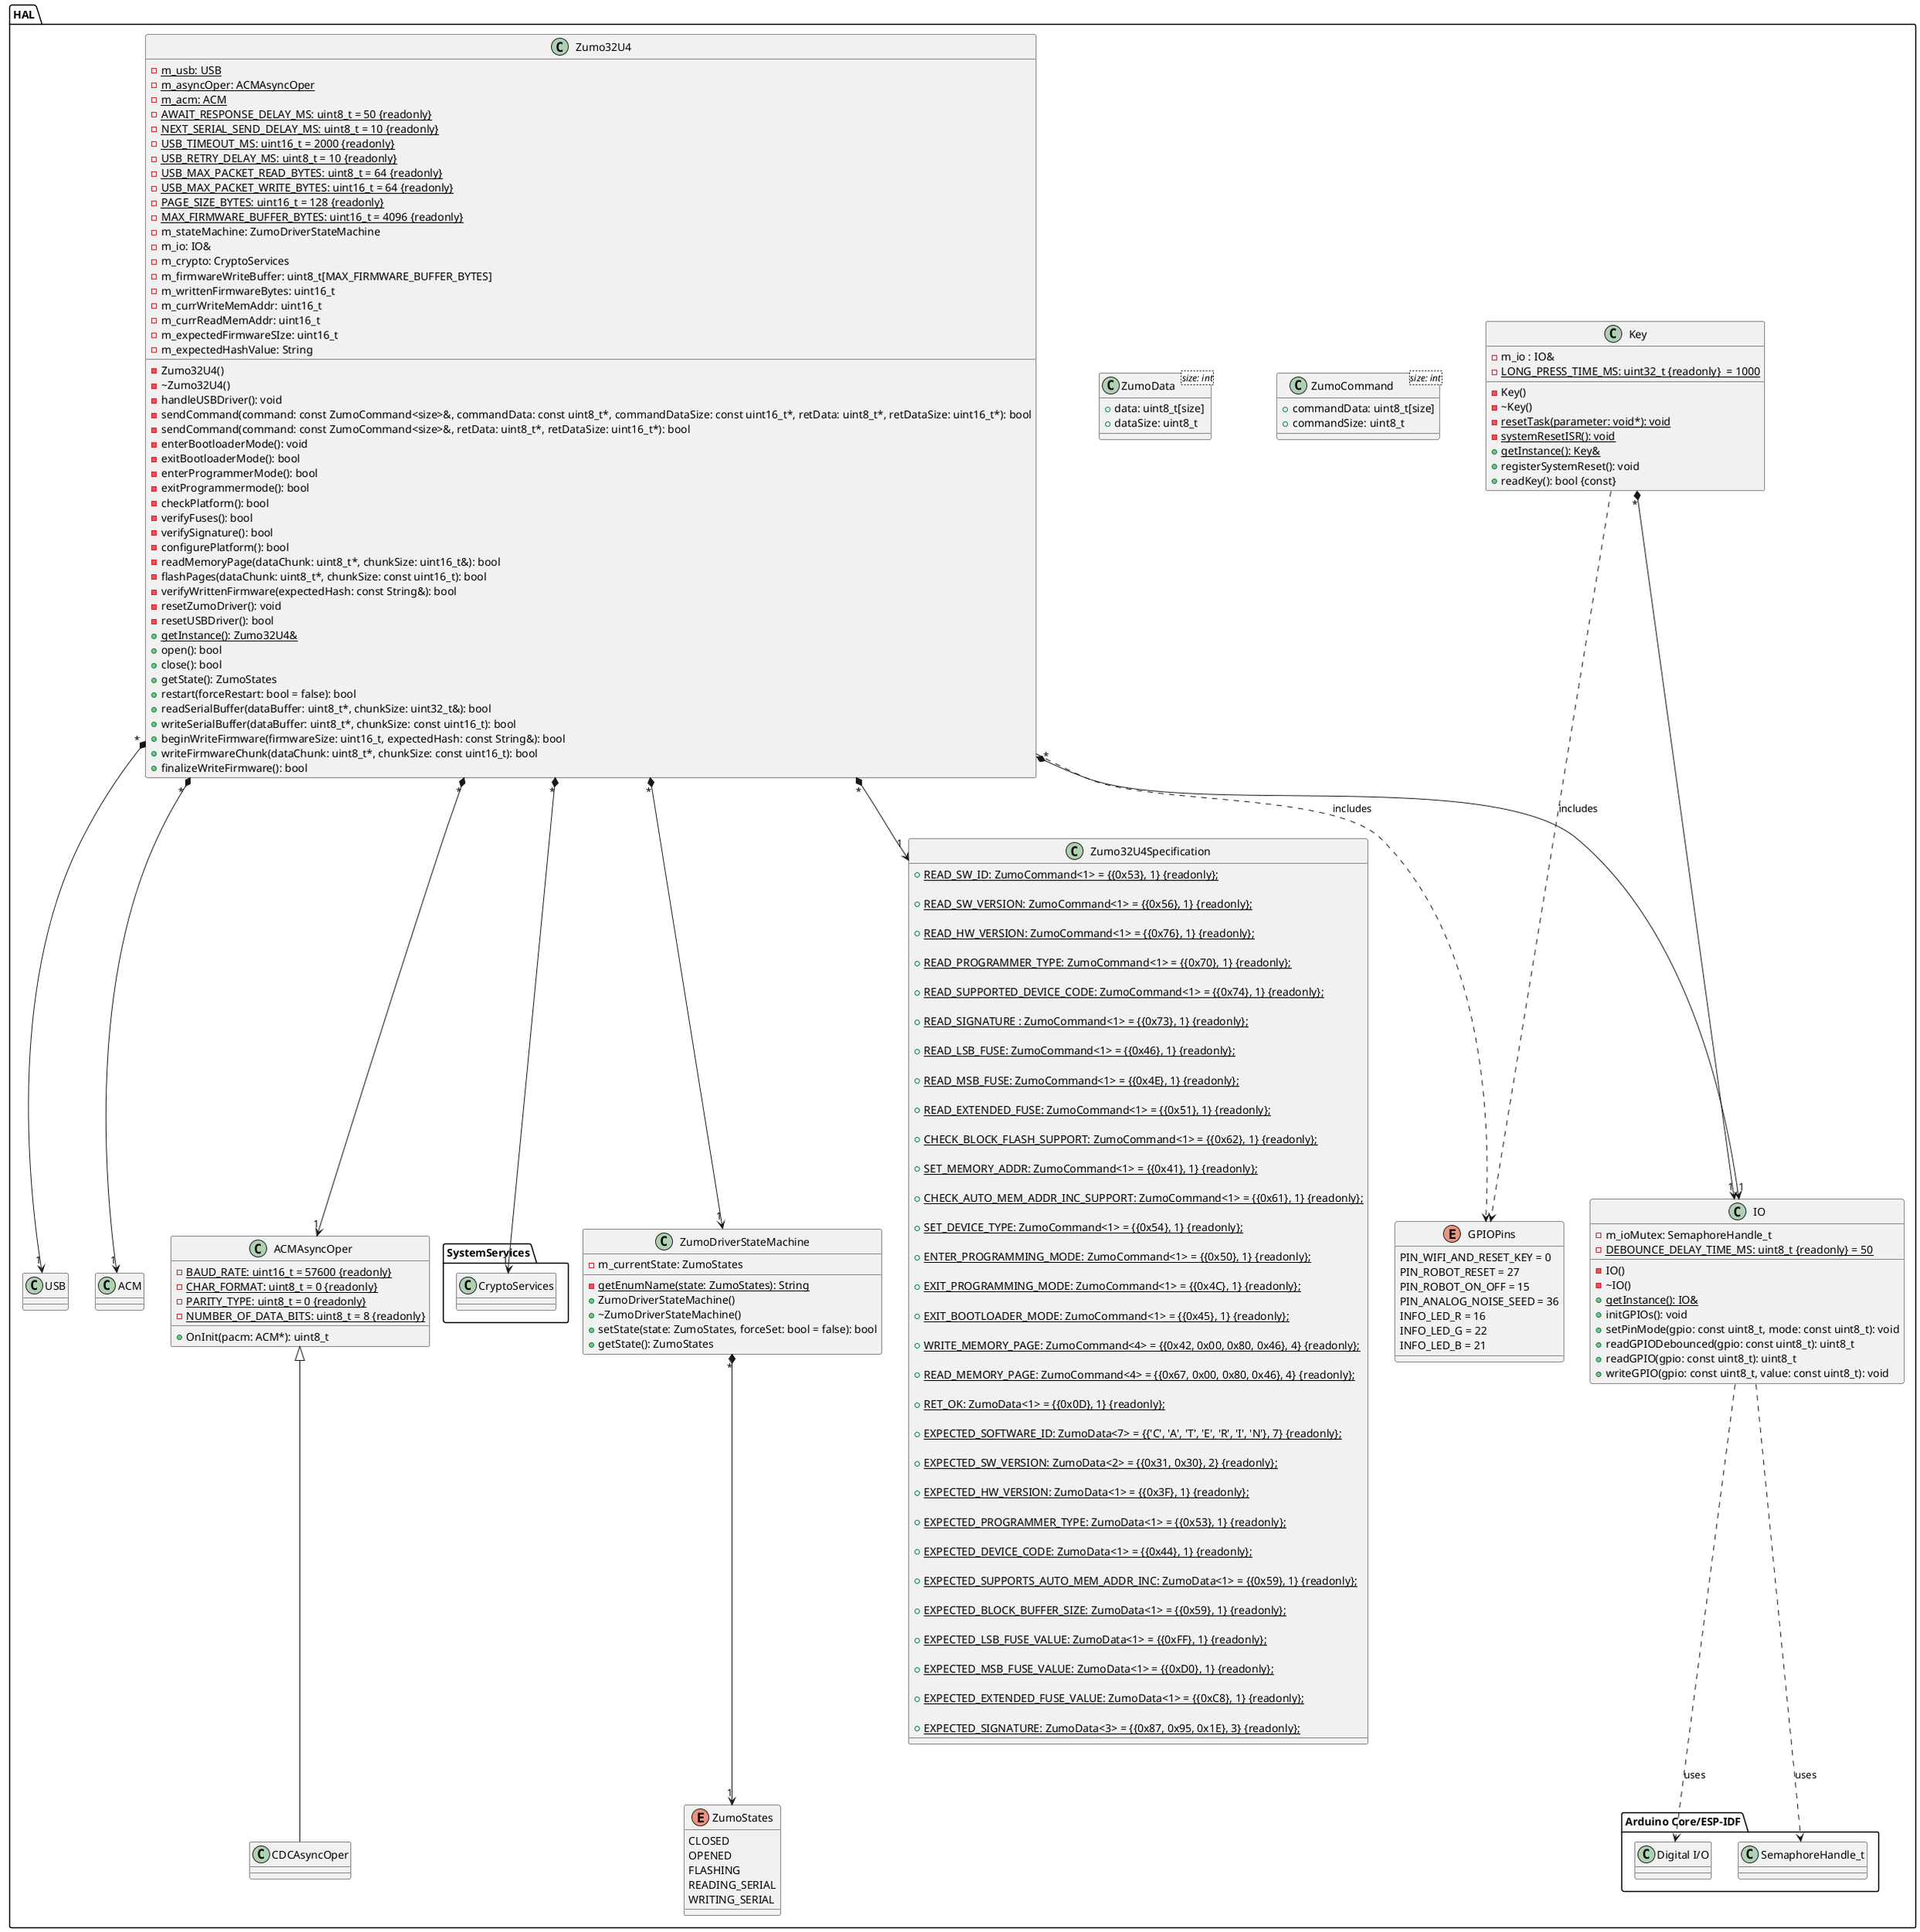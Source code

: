 @startuml
package HAL
{
    package "Arduino Core/ESP-IDF"
    {
        class "Digital I/O" as ArduinoIO
        class SemaphoreHandle_t
    }

    package "SystemServices"
    {
        class CryptoServices
    }

    enum GPIOPins
    {
        PIN_WIFI_AND_RESET_KEY = 0
        PIN_ROBOT_RESET = 27
        PIN_ROBOT_ON_OFF = 15
        PIN_ANALOG_NOISE_SEED = 36
        INFO_LED_R = 16
        INFO_LED_G = 22
        INFO_LED_B = 21
    }

    class IO
    {
        - m_ioMutex: SemaphoreHandle_t
        - {static} DEBOUNCE_DELAY_TIME_MS: uint8_t {readonly} = 50
        - IO()
        - ~IO()
        + {static} getInstance(): IO&
        + initGPIOs(): void
        + setPinMode(gpio: const uint8_t, mode: const uint8_t): void
        + readGPIODebounced(gpio: const uint8_t): uint8_t
        + readGPIO(gpio: const uint8_t): uint8_t
        + writeGPIO(gpio: const uint8_t, value: const uint8_t): void
    }
    IO  ..> ArduinoIO : uses
    IO  ..> SemaphoreHandle_t : uses

    class Key
    {
        - m_io : IO&
        - {static} LONG_PRESS_TIME_MS: uint32_t {readonly}  = 1000
        - Key()
        - ~Key()
        - {static} resetTask(parameter: void*): void
        - {static} systemResetISR(): void
        + {static} getInstance(): Key&
        + registerSystemReset(): void
        + readKey(): bool {const}
    }
    Key "*" *--> "1" IO
    Key ..> GPIOPins : includes

    enum ZumoStates
    {
        CLOSED
        OPENED
        FLASHING
        READING_SERIAL
        WRITING_SERIAL
    }

    class ZumoDriverStateMachine
    {
        - m_currentState: ZumoStates
        - {static} getEnumName(state: ZumoStates): String
        + ZumoDriverStateMachine()
        + ~ZumoDriverStateMachine()
        + setState(state: ZumoStates, forceSet: bool = false): bool
        + getState(): ZumoStates
    }
    ZumoDriverStateMachine "*" *--> "1" ZumoStates

    class ZumoCommand<size: int>
    {
        + commandData: uint8_t[size]
        + commandSize: uint8_t
    }

    class ZumoData<size: int>
    {
        + data: uint8_t[size]
        + dataSize: uint8_t
    }

    class Zumo32U4Specification
    {
        + {static} READ_SW_ID: ZumoCommand<1> = {{0x53}, 1} {readonly};

        + {static} READ_SW_VERSION: ZumoCommand<1> = {{0x56}, 1} {readonly};

        + {static} READ_HW_VERSION: ZumoCommand<1> = {{0x76}, 1} {readonly};

        + {static} READ_PROGRAMMER_TYPE: ZumoCommand<1> = {{0x70}, 1} {readonly};

        + {static} READ_SUPPORTED_DEVICE_CODE: ZumoCommand<1> = {{0x74}, 1} {readonly};

        + {static} READ_SIGNATURE : ZumoCommand<1> = {{0x73}, 1} {readonly};

        + {static} READ_LSB_FUSE: ZumoCommand<1> = {{0x46}, 1} {readonly};

        + {static} READ_MSB_FUSE: ZumoCommand<1> = {{0x4E}, 1} {readonly};

        + {static} READ_EXTENDED_FUSE: ZumoCommand<1> = {{0x51}, 1} {readonly};

        + {static} CHECK_BLOCK_FLASH_SUPPORT: ZumoCommand<1> = {{0x62}, 1} {readonly};

        + {static} SET_MEMORY_ADDR: ZumoCommand<1> = {{0x41}, 1} {readonly};

        + {static} CHECK_AUTO_MEM_ADDR_INC_SUPPORT: ZumoCommand<1> = {{0x61}, 1} {readonly};

        + {static} SET_DEVICE_TYPE: ZumoCommand<1> = {{0x54}, 1} {readonly};

        + {static} ENTER_PROGRAMMING_MODE: ZumoCommand<1> = {{0x50}, 1} {readonly};

        + {static} EXIT_PROGRAMMING_MODE: ZumoCommand<1> = {{0x4C}, 1} {readonly};

        + {static} EXIT_BOOTLOADER_MODE: ZumoCommand<1> = {{0x45}, 1} {readonly};

        + {static} WRITE_MEMORY_PAGE: ZumoCommand<4> = {{0x42, 0x00, 0x80, 0x46}, 4} {readonly};

        + {static} READ_MEMORY_PAGE: ZumoCommand<4> = {{0x67, 0x00, 0x80, 0x46}, 4} {readonly};

        + {static} RET_OK: ZumoData<1> = {{0x0D}, 1} {readonly};

        + {static} EXPECTED_SOFTWARE_ID: ZumoData<7> = {{'C', 'A', 'T', 'E', 'R', 'I', 'N'}, 7} {readonly};

        + {static} EXPECTED_SW_VERSION: ZumoData<2> = {{0x31, 0x30}, 2} {readonly};

        + {static} EXPECTED_HW_VERSION: ZumoData<1> = {{0x3F}, 1} {readonly};

        + {static} EXPECTED_PROGRAMMER_TYPE: ZumoData<1> = {{0x53}, 1} {readonly};

        + {static} EXPECTED_DEVICE_CODE: ZumoData<1> = {{0x44}, 1} {readonly};

        + {static} EXPECTED_SUPPORTS_AUTO_MEM_ADDR_INC: ZumoData<1> = {{0x59}, 1} {readonly};

        + {static} EXPECTED_BLOCK_BUFFER_SIZE: ZumoData<1> = {{0x59}, 1} {readonly};

        + {static} EXPECTED_LSB_FUSE_VALUE: ZumoData<1> = {{0xFF}, 1} {readonly};

        + {static} EXPECTED_MSB_FUSE_VALUE: ZumoData<1> = {{0xD0}, 1} {readonly};

        + {static} EXPECTED_EXTENDED_FUSE_VALUE: ZumoData<1> = {{0xC8}, 1} {readonly};

        + {static} EXPECTED_SIGNATURE: ZumoData<3> = {{0x87, 0x95, 0x1E}, 3} {readonly};
    }

    class ACMAsyncOper
    {
        + OnInit(pacm: ACM*): uint8_t
        - {static} BAUD_RATE: uint16_t = 57600 {readonly}
        - {static} CHAR_FORMAT: uint8_t = 0 {readonly}
        - {static} PARITY_TYPE: uint8_t = 0 {readonly}
        - {static} NUMBER_OF_DATA_BITS: uint8_t = 8 {readonly}
    }
    ACMAsyncOper <|-- CDCAsyncOper

    class Zumo32U4
    {
        - {static} m_usb: USB
        - {static} m_asyncOper: ACMAsyncOper
        - {static} m_acm: ACM
        - {static} AWAIT_RESPONSE_DELAY_MS: uint8_t = 50 {readonly}
        - {static} NEXT_SERIAL_SEND_DELAY_MS: uint8_t = 10 {readonly}
        - {static} USB_TIMEOUT_MS: uint16_t = 2000 {readonly}
        - {static} USB_RETRY_DELAY_MS: uint8_t = 10 {readonly}
        - {static} USB_MAX_PACKET_READ_BYTES: uint8_t = 64 {readonly}
        - {static} USB_MAX_PACKET_WRITE_BYTES: uint16_t = 64 {readonly}
        - {static} PAGE_SIZE_BYTES: uint16_t = 128 {readonly}
        - {static} MAX_FIRMWARE_BUFFER_BYTES: uint16_t = 4096 {readonly}
        - m_stateMachine: ZumoDriverStateMachine
        - m_io: IO&
        - m_crypto: CryptoServices
        - m_firmwareWriteBuffer: uint8_t[MAX_FIRMWARE_BUFFER_BYTES]
        - m_writtenFirmwareBytes: uint16_t
        - m_currWriteMemAddr: uint16_t
        - m_currReadMemAddr: uint16_t
        - m_expectedFirmwareSIze: uint16_t
        - m_expectedHashValue: String
        - Zumo32U4()
        - ~Zumo32U4()
        - handleUSBDriver(): void
        - sendCommand(command: const ZumoCommand<size>&, commandData: const uint8_t*, commandDataSize: const uint16_t*, retData: uint8_t*, retDataSize: uint16_t*): bool
        - sendCommand(command: const ZumoCommand<size>&, retData: uint8_t*, retDataSize: uint16_t*): bool
        - enterBootloaderMode(): void
        - exitBootloaderMode(): bool
        - enterProgrammerMode(): bool
        - exitProgrammermode(): bool
        - checkPlatform(): bool
        - verifyFuses(): bool
        - verifySignature(): bool
        - configurePlatform(): bool
        - readMemoryPage(dataChunk: uint8_t*, chunkSize: uint16_t&): bool
        - flashPages(dataChunk: uint8_t*, chunkSize: const uint16_t): bool
        - verifyWrittenFirmware(expectedHash: const String&): bool
        - resetZumoDriver(): void
        - resetUSBDriver(): bool
        + {static} getInstance(): Zumo32U4&
        + open(): bool
        + close(): bool
        + getState(): ZumoStates
        + restart(forceRestart: bool = false): bool
        + readSerialBuffer(dataBuffer: uint8_t*, chunkSize: uint32_t&): bool
        + writeSerialBuffer(dataBuffer: uint8_t*, chunkSize: const uint16_t): bool
        + beginWriteFirmware(firmwareSize: uint16_t, expectedHash: const String&): bool
        + writeFirmwareChunk(dataChunk: uint8_t*, chunkSize: const uint16_t): bool
        + finalizeWriteFirmware(): bool
    }
    Zumo32U4 "*" *--> "1" USB
    Zumo32U4 "*" *--> "1" ACM
    Zumo32U4 "*" *--> "1" ACMAsyncOper
    Zumo32U4 "*" *--> "1" ZumoDriverStateMachine
    Zumo32U4 "*" *--> "1" Zumo32U4Specification
    Zumo32U4 "*" *--> "1" IO
    Zumo32U4 "*" *--> "1" CryptoServices
    Zumo32U4 ..> GPIOPins : includes
}

@enduml
